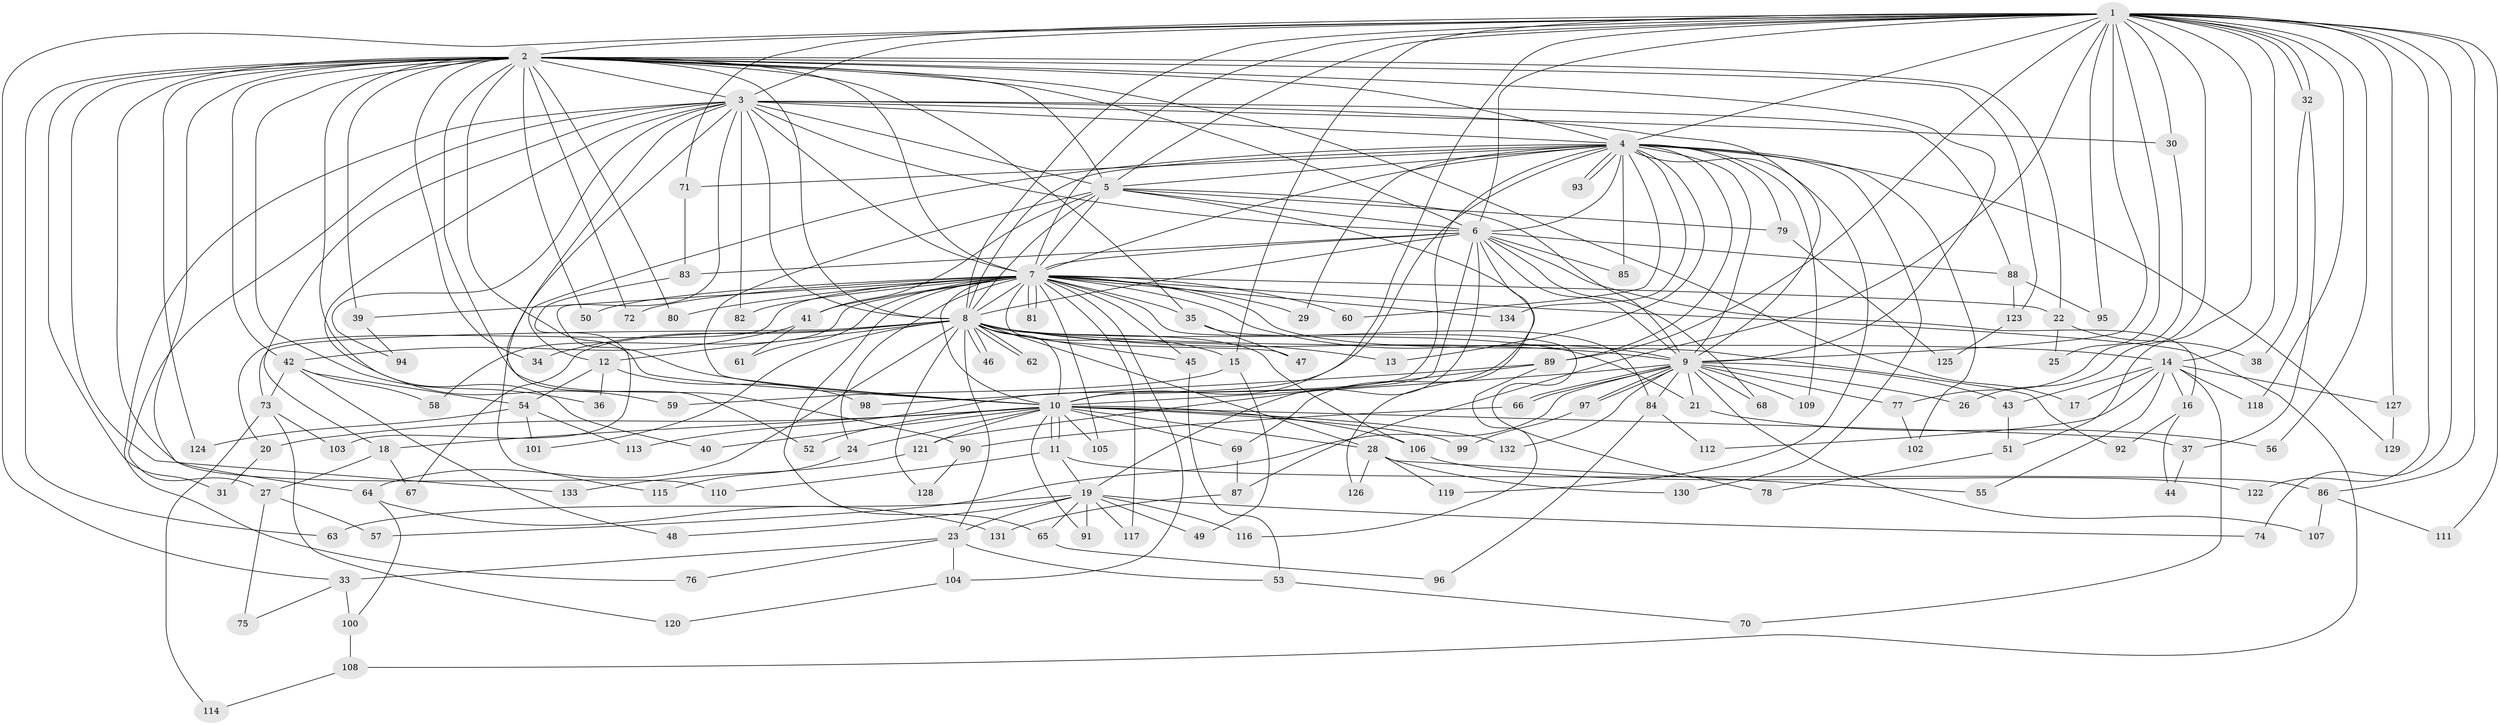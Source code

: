 // Generated by graph-tools (version 1.1) at 2025/11/02/27/25 16:11:01]
// undirected, 134 vertices, 293 edges
graph export_dot {
graph [start="1"]
  node [color=gray90,style=filled];
  1;
  2;
  3;
  4;
  5;
  6;
  7;
  8;
  9;
  10;
  11;
  12;
  13;
  14;
  15;
  16;
  17;
  18;
  19;
  20;
  21;
  22;
  23;
  24;
  25;
  26;
  27;
  28;
  29;
  30;
  31;
  32;
  33;
  34;
  35;
  36;
  37;
  38;
  39;
  40;
  41;
  42;
  43;
  44;
  45;
  46;
  47;
  48;
  49;
  50;
  51;
  52;
  53;
  54;
  55;
  56;
  57;
  58;
  59;
  60;
  61;
  62;
  63;
  64;
  65;
  66;
  67;
  68;
  69;
  70;
  71;
  72;
  73;
  74;
  75;
  76;
  77;
  78;
  79;
  80;
  81;
  82;
  83;
  84;
  85;
  86;
  87;
  88;
  89;
  90;
  91;
  92;
  93;
  94;
  95;
  96;
  97;
  98;
  99;
  100;
  101;
  102;
  103;
  104;
  105;
  106;
  107;
  108;
  109;
  110;
  111;
  112;
  113;
  114;
  115;
  116;
  117;
  118;
  119;
  120;
  121;
  122;
  123;
  124;
  125;
  126;
  127;
  128;
  129;
  130;
  131;
  132;
  133;
  134;
  1 -- 2;
  1 -- 3;
  1 -- 4;
  1 -- 5;
  1 -- 6;
  1 -- 7;
  1 -- 8;
  1 -- 9;
  1 -- 10;
  1 -- 14;
  1 -- 15;
  1 -- 25;
  1 -- 26;
  1 -- 30;
  1 -- 32;
  1 -- 32;
  1 -- 33;
  1 -- 51;
  1 -- 56;
  1 -- 71;
  1 -- 74;
  1 -- 86;
  1 -- 87;
  1 -- 89;
  1 -- 95;
  1 -- 111;
  1 -- 118;
  1 -- 122;
  1 -- 127;
  2 -- 3;
  2 -- 4;
  2 -- 5;
  2 -- 6;
  2 -- 7;
  2 -- 8;
  2 -- 9;
  2 -- 10;
  2 -- 17;
  2 -- 22;
  2 -- 31;
  2 -- 34;
  2 -- 35;
  2 -- 36;
  2 -- 39;
  2 -- 42;
  2 -- 50;
  2 -- 59;
  2 -- 63;
  2 -- 64;
  2 -- 72;
  2 -- 80;
  2 -- 90;
  2 -- 110;
  2 -- 123;
  2 -- 124;
  2 -- 133;
  3 -- 4;
  3 -- 5;
  3 -- 6;
  3 -- 7;
  3 -- 8;
  3 -- 9;
  3 -- 10;
  3 -- 18;
  3 -- 27;
  3 -- 30;
  3 -- 40;
  3 -- 52;
  3 -- 76;
  3 -- 82;
  3 -- 88;
  3 -- 94;
  3 -- 115;
  4 -- 5;
  4 -- 6;
  4 -- 7;
  4 -- 8;
  4 -- 9;
  4 -- 10;
  4 -- 12;
  4 -- 13;
  4 -- 29;
  4 -- 60;
  4 -- 71;
  4 -- 79;
  4 -- 85;
  4 -- 89;
  4 -- 93;
  4 -- 93;
  4 -- 102;
  4 -- 109;
  4 -- 113;
  4 -- 119;
  4 -- 129;
  4 -- 130;
  4 -- 134;
  5 -- 6;
  5 -- 7;
  5 -- 8;
  5 -- 9;
  5 -- 10;
  5 -- 41;
  5 -- 79;
  5 -- 126;
  6 -- 7;
  6 -- 8;
  6 -- 9;
  6 -- 10;
  6 -- 16;
  6 -- 19;
  6 -- 68;
  6 -- 69;
  6 -- 83;
  6 -- 85;
  6 -- 88;
  7 -- 8;
  7 -- 9;
  7 -- 10;
  7 -- 20;
  7 -- 22;
  7 -- 24;
  7 -- 29;
  7 -- 35;
  7 -- 39;
  7 -- 41;
  7 -- 45;
  7 -- 47;
  7 -- 50;
  7 -- 58;
  7 -- 60;
  7 -- 61;
  7 -- 65;
  7 -- 72;
  7 -- 78;
  7 -- 80;
  7 -- 81;
  7 -- 81;
  7 -- 82;
  7 -- 92;
  7 -- 104;
  7 -- 105;
  7 -- 108;
  7 -- 117;
  7 -- 134;
  8 -- 9;
  8 -- 10;
  8 -- 12;
  8 -- 13;
  8 -- 14;
  8 -- 15;
  8 -- 21;
  8 -- 23;
  8 -- 28;
  8 -- 34;
  8 -- 45;
  8 -- 46;
  8 -- 46;
  8 -- 62;
  8 -- 62;
  8 -- 64;
  8 -- 67;
  8 -- 73;
  8 -- 101;
  8 -- 106;
  8 -- 128;
  9 -- 10;
  9 -- 21;
  9 -- 26;
  9 -- 43;
  9 -- 57;
  9 -- 66;
  9 -- 66;
  9 -- 68;
  9 -- 77;
  9 -- 84;
  9 -- 97;
  9 -- 97;
  9 -- 107;
  9 -- 109;
  9 -- 132;
  10 -- 11;
  10 -- 11;
  10 -- 18;
  10 -- 20;
  10 -- 24;
  10 -- 28;
  10 -- 37;
  10 -- 40;
  10 -- 52;
  10 -- 69;
  10 -- 91;
  10 -- 99;
  10 -- 105;
  10 -- 106;
  10 -- 121;
  10 -- 132;
  11 -- 19;
  11 -- 86;
  11 -- 110;
  12 -- 36;
  12 -- 54;
  12 -- 98;
  14 -- 16;
  14 -- 17;
  14 -- 43;
  14 -- 55;
  14 -- 70;
  14 -- 112;
  14 -- 118;
  14 -- 127;
  15 -- 49;
  15 -- 59;
  16 -- 44;
  16 -- 92;
  18 -- 27;
  18 -- 67;
  19 -- 23;
  19 -- 48;
  19 -- 49;
  19 -- 63;
  19 -- 65;
  19 -- 74;
  19 -- 91;
  19 -- 116;
  19 -- 117;
  20 -- 31;
  21 -- 56;
  22 -- 25;
  22 -- 38;
  23 -- 33;
  23 -- 53;
  23 -- 76;
  23 -- 104;
  24 -- 115;
  27 -- 57;
  27 -- 75;
  28 -- 55;
  28 -- 119;
  28 -- 126;
  28 -- 130;
  30 -- 77;
  32 -- 37;
  32 -- 38;
  33 -- 75;
  33 -- 100;
  35 -- 47;
  35 -- 84;
  37 -- 44;
  39 -- 94;
  41 -- 42;
  41 -- 61;
  42 -- 48;
  42 -- 54;
  42 -- 58;
  42 -- 73;
  43 -- 51;
  45 -- 53;
  51 -- 78;
  53 -- 70;
  54 -- 101;
  54 -- 113;
  54 -- 124;
  64 -- 100;
  64 -- 131;
  65 -- 96;
  66 -- 90;
  69 -- 87;
  71 -- 83;
  73 -- 103;
  73 -- 114;
  73 -- 120;
  77 -- 102;
  79 -- 125;
  83 -- 103;
  84 -- 96;
  84 -- 112;
  86 -- 107;
  86 -- 111;
  87 -- 131;
  88 -- 95;
  88 -- 123;
  89 -- 98;
  89 -- 116;
  89 -- 121;
  90 -- 128;
  97 -- 99;
  100 -- 108;
  104 -- 120;
  106 -- 122;
  108 -- 114;
  121 -- 133;
  123 -- 125;
  127 -- 129;
}
